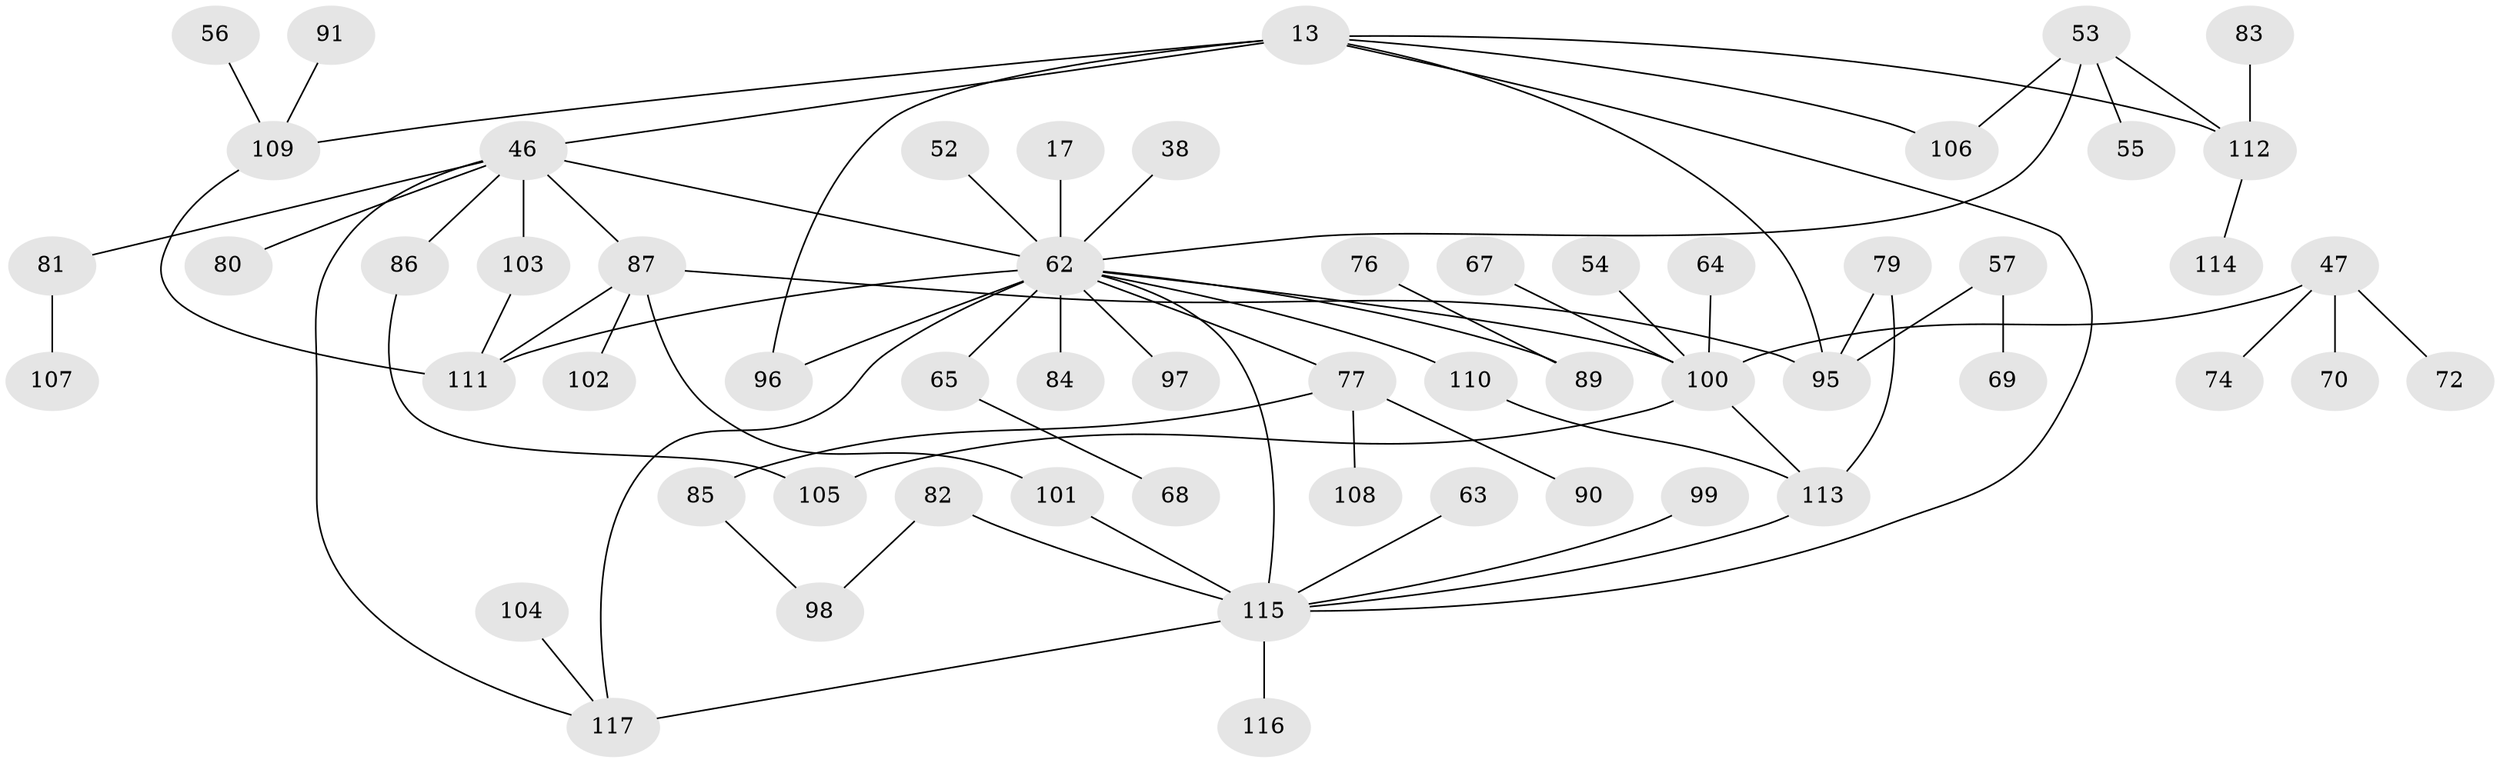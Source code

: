 // original degree distribution, {6: 0.02564102564102564, 5: 0.03418803418803419, 8: 0.008547008547008548, 7: 0.008547008547008548, 4: 0.13675213675213677, 2: 0.28205128205128205, 3: 0.18803418803418803, 1: 0.3162393162393162}
// Generated by graph-tools (version 1.1) at 2025/42/03/09/25 04:42:05]
// undirected, 58 vertices, 73 edges
graph export_dot {
graph [start="1"]
  node [color=gray90,style=filled];
  13 [super="+1"];
  17;
  38;
  46 [super="+24"];
  47;
  52;
  53 [super="+31"];
  54;
  55;
  56 [super="+33"];
  57;
  62 [super="+48+36+7"];
  63;
  64 [super="+42"];
  65 [super="+25"];
  67;
  68;
  69;
  70;
  72;
  74;
  76;
  77 [super="+5+51"];
  79;
  80;
  81;
  82;
  83;
  84;
  85;
  86 [super="+39+78"];
  87 [super="+58"];
  89 [super="+73"];
  90;
  91;
  95 [super="+34+49"];
  96 [super="+19"];
  97;
  98;
  99;
  100 [super="+10+29"];
  101;
  102;
  103 [super="+66"];
  104;
  105;
  106;
  107;
  108;
  109 [super="+18"];
  110;
  111 [super="+88+93"];
  112 [super="+30+40"];
  113 [super="+35+75+94"];
  114;
  115 [super="+26+27+41+61"];
  116;
  117 [super="+92+60"];
  13 -- 106;
  13 -- 96 [weight=2];
  13 -- 46;
  13 -- 112;
  13 -- 115;
  13 -- 95;
  13 -- 109;
  17 -- 62;
  38 -- 62;
  46 -- 80;
  46 -- 81;
  46 -- 62 [weight=2];
  46 -- 87;
  46 -- 117;
  46 -- 103;
  46 -- 86;
  47 -- 70;
  47 -- 72;
  47 -- 74;
  47 -- 100;
  52 -- 62;
  53 -- 55;
  53 -- 106;
  53 -- 112;
  53 -- 62;
  54 -- 100;
  56 -- 109;
  57 -- 69;
  57 -- 95;
  62 -- 110;
  62 -- 96;
  62 -- 77 [weight=3];
  62 -- 84 [weight=2];
  62 -- 97;
  62 -- 100 [weight=2];
  62 -- 111 [weight=3];
  62 -- 115;
  62 -- 65;
  62 -- 117 [weight=2];
  62 -- 89;
  63 -- 115;
  64 -- 100;
  65 -- 68;
  67 -- 100;
  76 -- 89;
  77 -- 90;
  77 -- 108;
  77 -- 85;
  79 -- 95;
  79 -- 113;
  81 -- 107;
  82 -- 98;
  82 -- 115;
  83 -- 112;
  85 -- 98;
  86 -- 105;
  87 -- 102;
  87 -- 111;
  87 -- 95;
  87 -- 101;
  91 -- 109;
  99 -- 115;
  100 -- 105;
  100 -- 113 [weight=2];
  101 -- 115;
  103 -- 111;
  104 -- 117;
  109 -- 111;
  110 -- 113;
  112 -- 114;
  113 -- 115;
  115 -- 116;
  115 -- 117 [weight=2];
}
